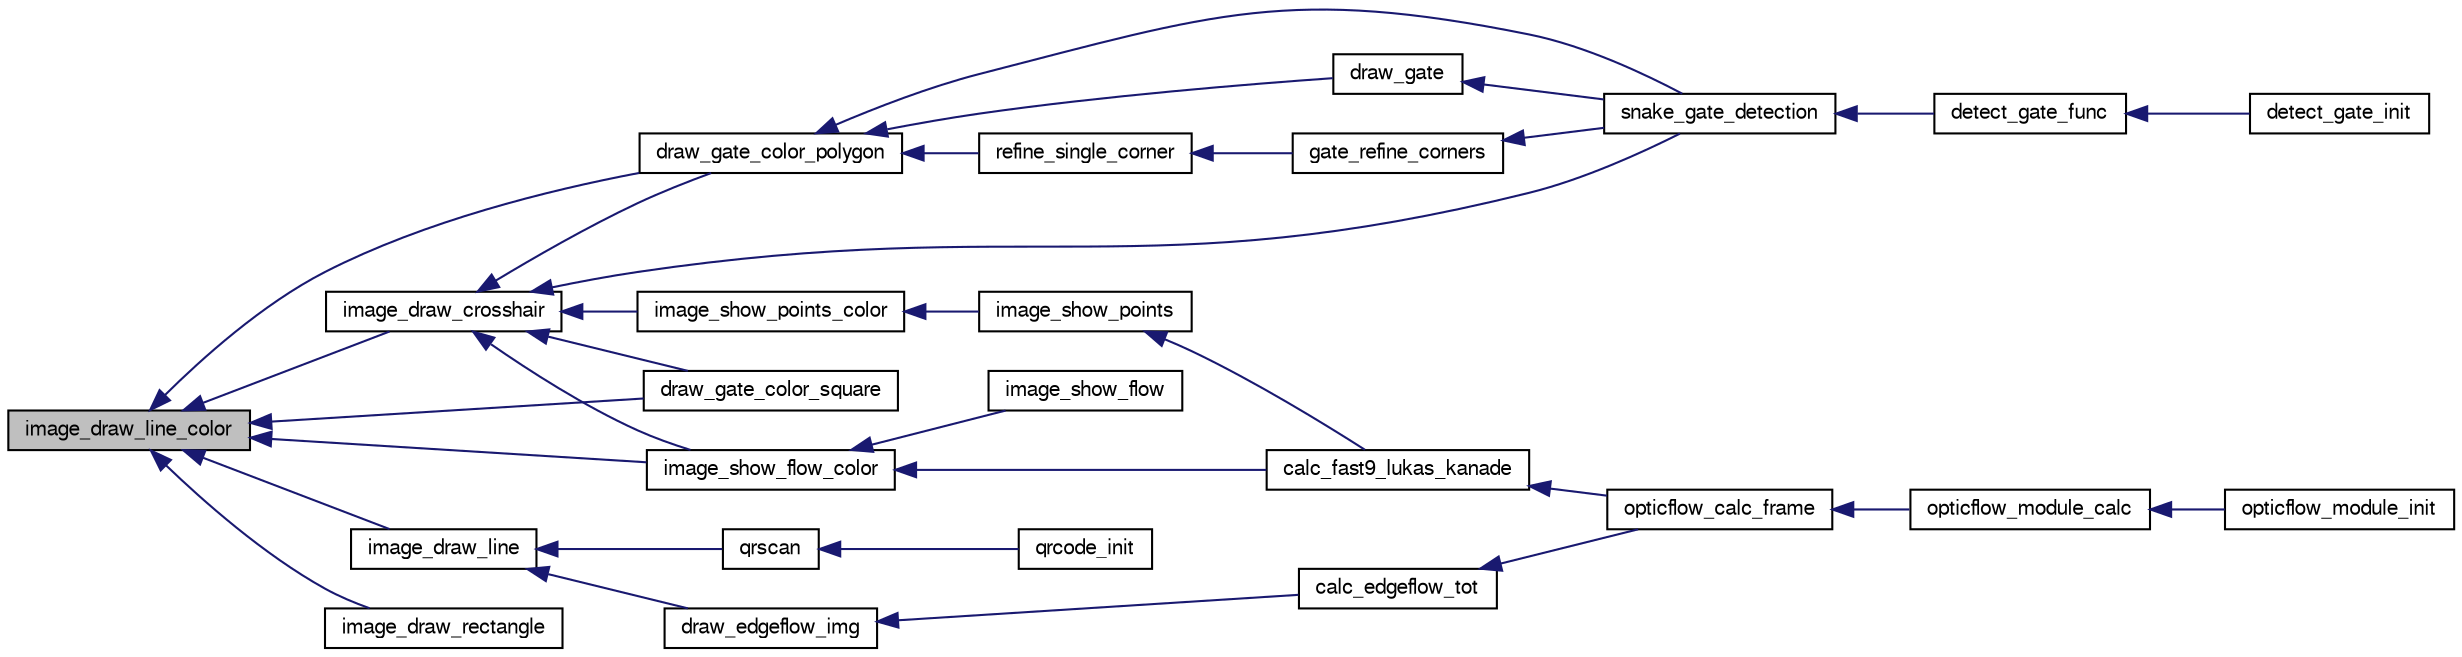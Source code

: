 digraph "image_draw_line_color"
{
  edge [fontname="FreeSans",fontsize="10",labelfontname="FreeSans",labelfontsize="10"];
  node [fontname="FreeSans",fontsize="10",shape=record];
  rankdir="LR";
  Node1 [label="image_draw_line_color",height=0.2,width=0.4,color="black", fillcolor="grey75", style="filled", fontcolor="black"];
  Node1 -> Node2 [dir="back",color="midnightblue",fontsize="10",style="solid",fontname="FreeSans"];
  Node2 [label="draw_gate_color_polygon",height=0.2,width=0.4,color="black", fillcolor="white", style="filled",URL="$snake__gate__detection_8h.html#a187099f3c8b15ddf2fc47461c89e13fe",tooltip="Draw the gate on an image, using the corner points, possibly resulting in a polygon. "];
  Node2 -> Node3 [dir="back",color="midnightblue",fontsize="10",style="solid",fontname="FreeSans"];
  Node3 [label="snake_gate_detection",height=0.2,width=0.4,color="black", fillcolor="white", style="filled",URL="$snake__gate__detection_8h.html#a6f4b4ad6fe02036ec21c3ad960c041bd",tooltip="Run snake gate detection on an image. "];
  Node3 -> Node4 [dir="back",color="midnightblue",fontsize="10",style="solid",fontname="FreeSans"];
  Node4 [label="detect_gate_func",height=0.2,width=0.4,color="black", fillcolor="white", style="filled",URL="$detect__gate_8c.html#a33f5e6c0b684ec61feb65db935e01ff9"];
  Node4 -> Node5 [dir="back",color="midnightblue",fontsize="10",style="solid",fontname="FreeSans"];
  Node5 [label="detect_gate_init",height=0.2,width=0.4,color="black", fillcolor="white", style="filled",URL="$detect__gate_8h.html#afad85937ed43b1d2963bec59f0031ec1"];
  Node2 -> Node6 [dir="back",color="midnightblue",fontsize="10",style="solid",fontname="FreeSans"];
  Node6 [label="draw_gate",height=0.2,width=0.4,color="black", fillcolor="white", style="filled",URL="$snake__gate__detection_8h.html#afa74197068ad47804df4125b8601b31c",tooltip="Draw the gate on an image. "];
  Node6 -> Node3 [dir="back",color="midnightblue",fontsize="10",style="solid",fontname="FreeSans"];
  Node2 -> Node7 [dir="back",color="midnightblue",fontsize="10",style="solid",fontname="FreeSans"];
  Node7 [label="refine_single_corner",height=0.2,width=0.4,color="black", fillcolor="white", style="filled",URL="$snake__gate__detection_8h.html#af769b63bbec582d186cbe93175d6dc8c",tooltip="Refine a single corner, based on the color around the coordinate. "];
  Node7 -> Node8 [dir="back",color="midnightblue",fontsize="10",style="solid",fontname="FreeSans"];
  Node8 [label="gate_refine_corners",height=0.2,width=0.4,color="black", fillcolor="white", style="filled",URL="$snake__gate__detection_8h.html#a2a3da4e9600e16e13b490769b3374ffa",tooltip="Refine the four corners of the gate, based on the color around the supposed corner locations..."];
  Node8 -> Node3 [dir="back",color="midnightblue",fontsize="10",style="solid",fontname="FreeSans"];
  Node1 -> Node9 [dir="back",color="midnightblue",fontsize="10",style="solid",fontname="FreeSans"];
  Node9 [label="draw_gate_color_square",height=0.2,width=0.4,color="black", fillcolor="white", style="filled",URL="$snake__gate__detection_8h.html#ab8c72cf9993935e358c258374c2a1857",tooltip="Draw the gate on an image, using only the center coordinate and sizes - resulting in a square gate..."];
  Node1 -> Node10 [dir="back",color="midnightblue",fontsize="10",style="solid",fontname="FreeSans"];
  Node10 [label="image_draw_crosshair",height=0.2,width=0.4,color="black", fillcolor="white", style="filled",URL="$image_8h.html#a3855947fea757e63088255cd9e68fcda",tooltip="Draw a cross-hair on the image. "];
  Node10 -> Node11 [dir="back",color="midnightblue",fontsize="10",style="solid",fontname="FreeSans"];
  Node11 [label="image_show_points_color",height=0.2,width=0.4,color="black", fillcolor="white", style="filled",URL="$image_8h.html#a5943c9835fd07452f25e10ae27f16720",tooltip="Show points in an image by coloring them through giving the pixels the maximum value. "];
  Node11 -> Node12 [dir="back",color="midnightblue",fontsize="10",style="solid",fontname="FreeSans"];
  Node12 [label="image_show_points",height=0.2,width=0.4,color="black", fillcolor="white", style="filled",URL="$image_8h.html#a6b1f1f53bd730945826724d139048831",tooltip="Show points in an image by coloring them through giving the pixels the maximum value. "];
  Node12 -> Node13 [dir="back",color="midnightblue",fontsize="10",style="solid",fontname="FreeSans"];
  Node13 [label="calc_fast9_lukas_kanade",height=0.2,width=0.4,color="black", fillcolor="white", style="filled",URL="$opticflow__calculator_8h.html#a3edff14cc7f95b5202ba6841a12dfed3",tooltip="Run the optical flow with fast9 and lukaskanade on a new image frame. "];
  Node13 -> Node14 [dir="back",color="midnightblue",fontsize="10",style="solid",fontname="FreeSans"];
  Node14 [label="opticflow_calc_frame",height=0.2,width=0.4,color="black", fillcolor="white", style="filled",URL="$opticflow__calculator_8h.html#a89e51af8fe5a0f534193635d181a2086",tooltip="Run the optical flow on a new image frame. "];
  Node14 -> Node15 [dir="back",color="midnightblue",fontsize="10",style="solid",fontname="FreeSans"];
  Node15 [label="opticflow_module_calc",height=0.2,width=0.4,color="black", fillcolor="white", style="filled",URL="$opticflow__module_8c.html#adb417544fc559b45532524416ce59953",tooltip="The main optical flow calculation thread. "];
  Node15 -> Node16 [dir="back",color="midnightblue",fontsize="10",style="solid",fontname="FreeSans"];
  Node16 [label="opticflow_module_init",height=0.2,width=0.4,color="black", fillcolor="white", style="filled",URL="$opticflow__module_8h.html#a6026660ee86fbb1f72bada581386e6d9",tooltip="Initialize the optical flow module for the bottom camera. "];
  Node10 -> Node17 [dir="back",color="midnightblue",fontsize="10",style="solid",fontname="FreeSans"];
  Node17 [label="image_show_flow_color",height=0.2,width=0.4,color="black", fillcolor="white", style="filled",URL="$image_8h.html#a9745125ba8d5be3b499b8ff972e189ee",tooltip="Shows the flow from a specific point to a new point This works on YUV422 and Grayscale images..."];
  Node17 -> Node18 [dir="back",color="midnightblue",fontsize="10",style="solid",fontname="FreeSans"];
  Node18 [label="image_show_flow",height=0.2,width=0.4,color="black", fillcolor="white", style="filled",URL="$image_8h.html#a94dcb784f31e65bdc562452321371a5f"];
  Node17 -> Node13 [dir="back",color="midnightblue",fontsize="10",style="solid",fontname="FreeSans"];
  Node10 -> Node3 [dir="back",color="midnightblue",fontsize="10",style="solid",fontname="FreeSans"];
  Node10 -> Node2 [dir="back",color="midnightblue",fontsize="10",style="solid",fontname="FreeSans"];
  Node10 -> Node9 [dir="back",color="midnightblue",fontsize="10",style="solid",fontname="FreeSans"];
  Node1 -> Node19 [dir="back",color="midnightblue",fontsize="10",style="solid",fontname="FreeSans"];
  Node19 [label="image_draw_line",height=0.2,width=0.4,color="black", fillcolor="white", style="filled",URL="$image_8h.html#a40fe37e1ba3df58796c2aa29e04e8567",tooltip="Draw a pink line on the image. "];
  Node19 -> Node20 [dir="back",color="midnightblue",fontsize="10",style="solid",fontname="FreeSans"];
  Node20 [label="draw_edgeflow_img",height=0.2,width=0.4,color="black", fillcolor="white", style="filled",URL="$edge__flow_8h.html#a3b033920386bfd9bd702b743b16d6339",tooltip="Draws edgehistogram, displacement and linefit directly on the image for debugging (only for edgeflow ..."];
  Node20 -> Node21 [dir="back",color="midnightblue",fontsize="10",style="solid",fontname="FreeSans"];
  Node21 [label="calc_edgeflow_tot",height=0.2,width=0.4,color="black", fillcolor="white", style="filled",URL="$opticflow__calculator_8h.html#ab57bd1ab7d50982c7f9494e40e6da3ca",tooltip="Run the optical flow with EDGEFLOW on a new image frame. "];
  Node21 -> Node14 [dir="back",color="midnightblue",fontsize="10",style="solid",fontname="FreeSans"];
  Node19 -> Node22 [dir="back",color="midnightblue",fontsize="10",style="solid",fontname="FreeSans"];
  Node22 [label="qrscan",height=0.2,width=0.4,color="black", fillcolor="white", style="filled",URL="$qr__code_8h.html#a2cfda631dcae29854dd726ee02d1ade0"];
  Node22 -> Node23 [dir="back",color="midnightblue",fontsize="10",style="solid",fontname="FreeSans"];
  Node23 [label="qrcode_init",height=0.2,width=0.4,color="black", fillcolor="white", style="filled",URL="$qr__code_8h.html#ac2cd906083090c455a8cf7bb2b491dee"];
  Node1 -> Node24 [dir="back",color="midnightblue",fontsize="10",style="solid",fontname="FreeSans"];
  Node24 [label="image_draw_rectangle",height=0.2,width=0.4,color="black", fillcolor="white", style="filled",URL="$image_8h.html#a34fd967076d5e4e4b65730a80638bb09",tooltip="Draw a rectangle on the image. "];
  Node1 -> Node17 [dir="back",color="midnightblue",fontsize="10",style="solid",fontname="FreeSans"];
}
